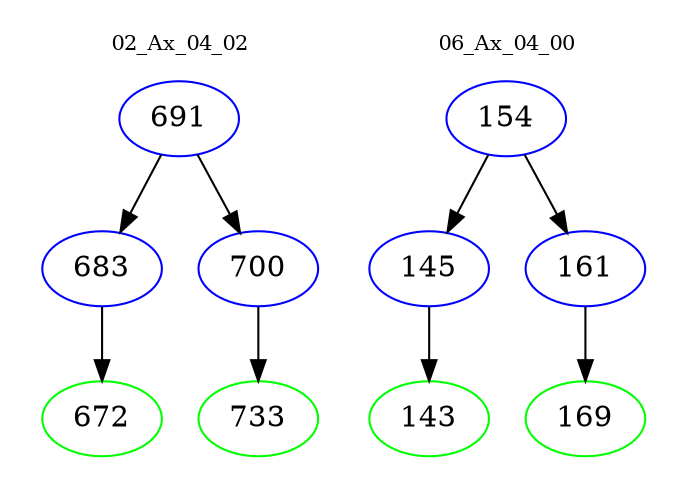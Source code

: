digraph{
subgraph cluster_0 {
color = white
label = "02_Ax_04_02";
fontsize=10;
T0_691 [label="691", color="blue"]
T0_691 -> T0_683 [color="black"]
T0_683 [label="683", color="blue"]
T0_683 -> T0_672 [color="black"]
T0_672 [label="672", color="green"]
T0_691 -> T0_700 [color="black"]
T0_700 [label="700", color="blue"]
T0_700 -> T0_733 [color="black"]
T0_733 [label="733", color="green"]
}
subgraph cluster_1 {
color = white
label = "06_Ax_04_00";
fontsize=10;
T1_154 [label="154", color="blue"]
T1_154 -> T1_145 [color="black"]
T1_145 [label="145", color="blue"]
T1_145 -> T1_143 [color="black"]
T1_143 [label="143", color="green"]
T1_154 -> T1_161 [color="black"]
T1_161 [label="161", color="blue"]
T1_161 -> T1_169 [color="black"]
T1_169 [label="169", color="green"]
}
}
